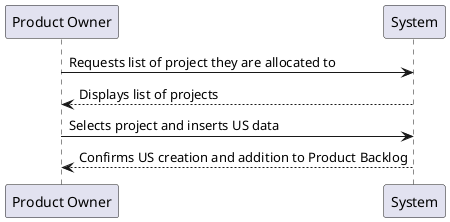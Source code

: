 
@startuml

"Product Owner" -> System: Requests list of project they are allocated to
"Product Owner" <-- System: Displays list of projects
"Product Owner" -> System: Selects project and inserts US data
"Product Owner" <-- System: Confirms US creation and addition to Product Backlog

@enduml
